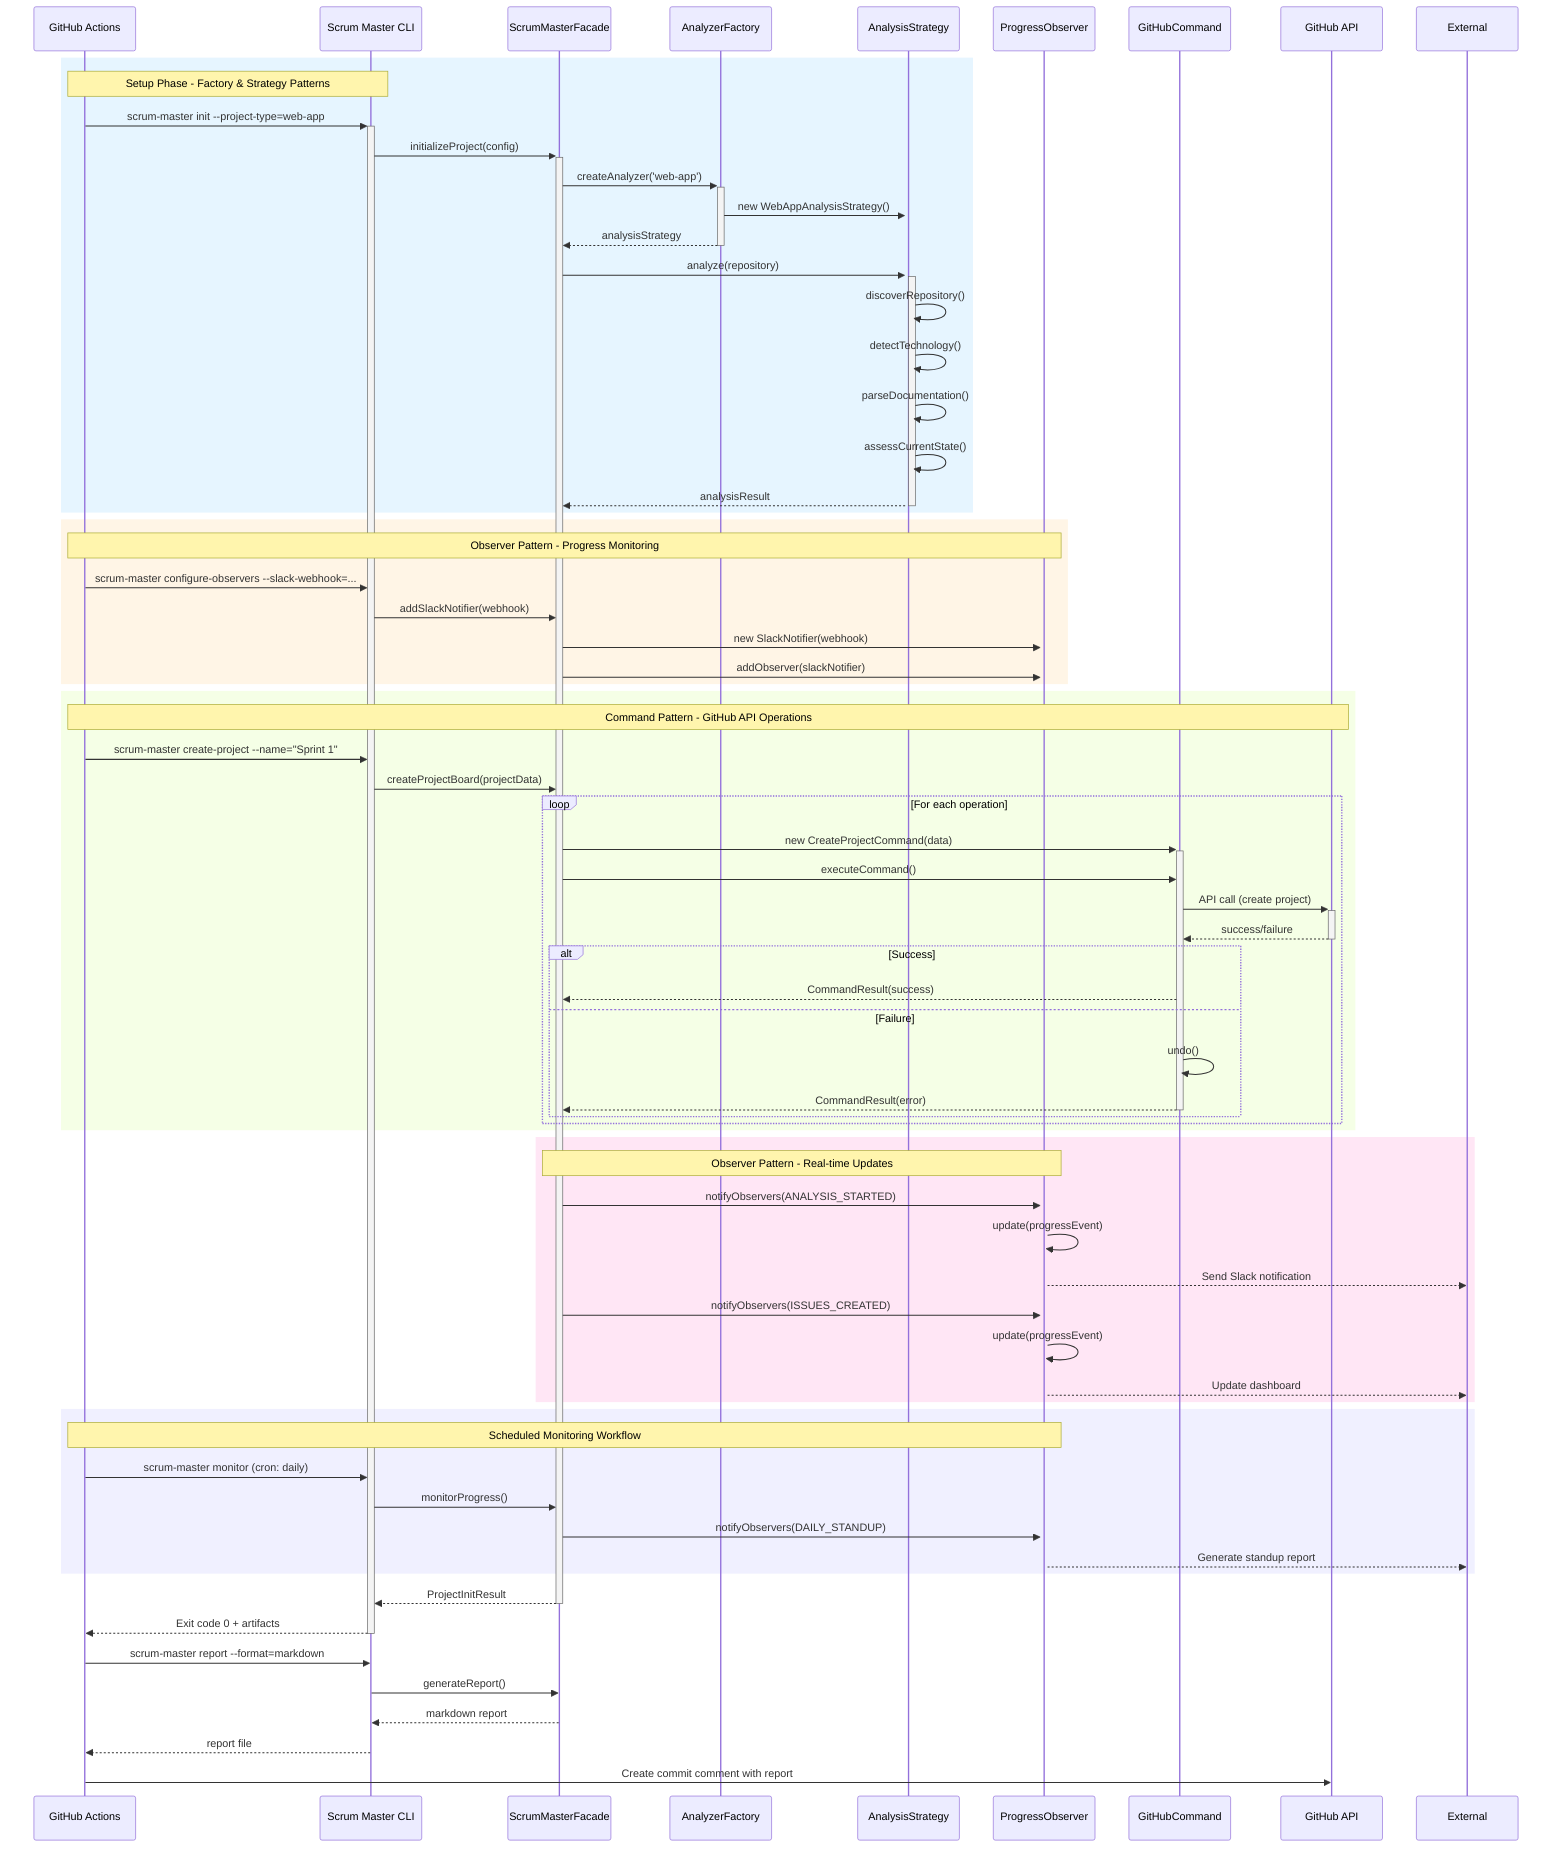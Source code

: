 sequenceDiagram
    participant GHA as GitHub Actions
    participant CLI as Scrum Master CLI
    participant Facade as ScrumMasterFacade
    participant Factory as AnalyzerFactory
    participant Strategy as AnalysisStrategy
    participant Observer as ProgressObserver
    participant Command as GitHubCommand
    participant GitHub as GitHub API
    
    %% Initial Setup Phase
    rect rgb(230, 245, 255)
    note over GHA, CLI: Setup Phase - Factory & Strategy Patterns
    GHA->>+CLI: scrum-master init --project-type=web-app
    CLI->>+Facade: initializeProject(config)
    
    %% Factory Pattern in action
    Facade->>+Factory: createAnalyzer('web-app')
    Factory->>+Strategy: new WebAppAnalysisStrategy()
    Factory-->>-Facade: analysisStrategy
    
    %% Template Method Pattern
    Facade->>+Strategy: analyze(repository)
    Strategy->>Strategy: discoverRepository()
    Strategy->>Strategy: detectTechnology()
    Strategy->>Strategy: parseDocumentation()
    Strategy->>Strategy: assessCurrentState()
    Strategy-->>-Facade: analysisResult
    end
    
    %% Observer Pattern Setup
    rect rgb(255, 245, 230)
    note over GHA, Observer: Observer Pattern - Progress Monitoring
    GHA->>CLI: scrum-master configure-observers --slack-webhook=...
    CLI->>Facade: addSlackNotifier(webhook)
    Facade->>+Observer: new SlackNotifier(webhook)
    Facade->>Observer: addObserver(slackNotifier)
    end
    
    %% Command Pattern for GitHub Operations
    rect rgb(245, 255, 230)
    note over GHA, GitHub: Command Pattern - GitHub API Operations
    GHA->>CLI: scrum-master create-project --name="Sprint 1"
    CLI->>Facade: createProjectBoard(projectData)
    
    loop For each operation
        Facade->>+Command: new CreateProjectCommand(data)
        Facade->>Command: executeCommand()
        Command->>+GitHub: API call (create project)
        GitHub-->>-Command: success/failure
        
        alt Success
            Command-->>Facade: CommandResult(success)
        else Failure
            Command->>Command: undo()
            Command-->>-Facade: CommandResult(error)
        end
    end
    end
    
    %% Progress Monitoring with Observer Pattern
    rect rgb(255, 230, 245)
    note over Facade, Observer: Observer Pattern - Real-time Updates
    Facade->>Observer: notifyObservers(ANALYSIS_STARTED)
    Observer->>Observer: update(progressEvent)
    Observer-->>External: Send Slack notification
    
    Facade->>Observer: notifyObservers(ISSUES_CREATED)
    Observer->>Observer: update(progressEvent)
    Observer-->>External: Update dashboard
    end
    
    %% Scheduled Monitoring
    rect rgb(240, 240, 255)
    note over GHA, Observer: Scheduled Monitoring Workflow
    GHA->>CLI: scrum-master monitor (cron: daily)
    CLI->>Facade: monitorProgress()
    Facade->>Observer: notifyObservers(DAILY_STANDUP)
    Observer-->>External: Generate standup report
    end
    
    %% Return results to GitHub Actions
    Facade-->>-CLI: ProjectInitResult
    CLI-->>-GHA: Exit code 0 + artifacts
    
    %% Final reporting
    GHA->>CLI: scrum-master report --format=markdown
    CLI->>Facade: generateReport()
    Facade-->>CLI: markdown report
    CLI-->>GHA: report file
    GHA->>GitHub: Create commit comment with report